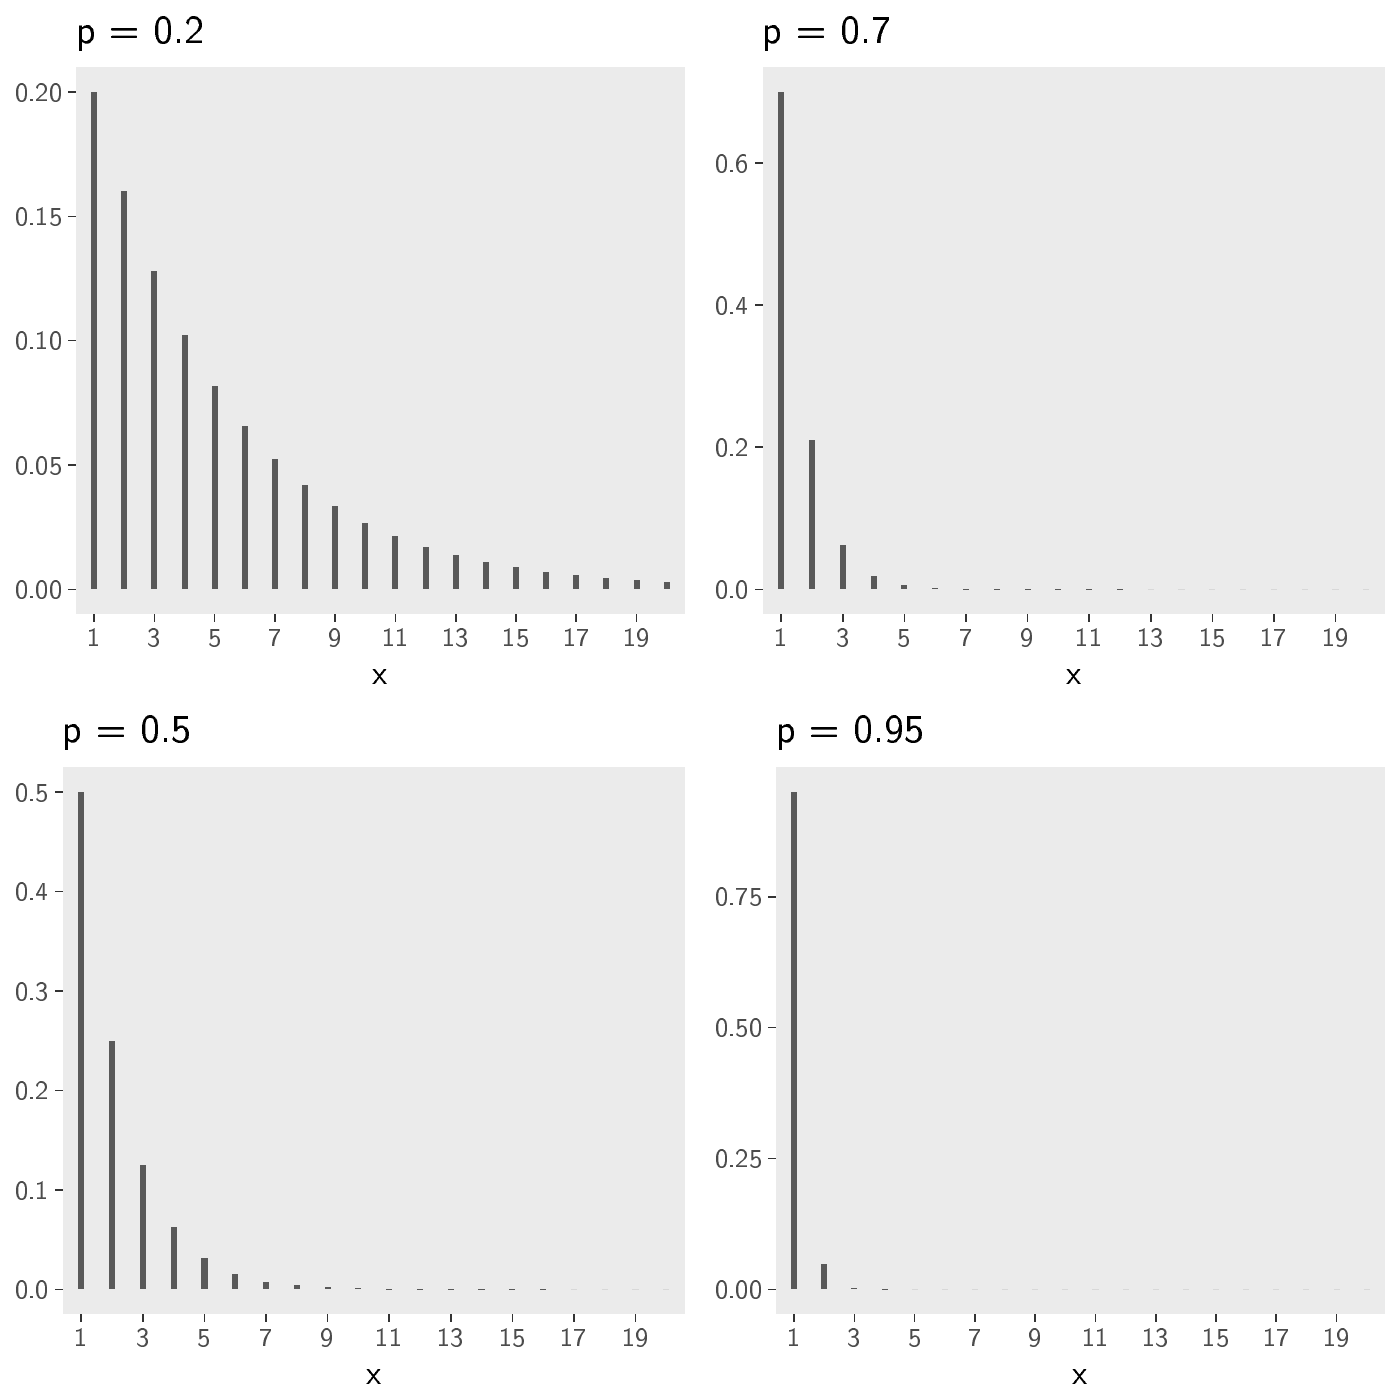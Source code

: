 % Created by tikzDevice version 0.10.1 on 2017-08-31 11:41:13
% !TEX encoding = UTF-8 Unicode
\documentclass[english,xcolor=svgnames, handout]{beamer}
\nonstopmode

\usepackage{tikz}

\usepackage[active,tightpage,psfixbb]{preview}

\PreviewEnvironment{pgfpicture}

\setlength\PreviewBorder{0pt}

\newcommand{\SweaveOpts}[1]{}  % do not interfere with LaTeX
\newcommand{\SweaveInput}[1]{} % because they are not real TeX commands
\newcommand{\Sexpr}[1]{}       % will only be parsed by R


\usepackage{mathpazo}
\usepackage[T1]{fontenc}
\usepackage[latin9]{inputenc}
\setcounter{secnumdepth}{3}
\setcounter{tocdepth}{3}
\usepackage{calc}
\usepackage{amsmath}
\usepackage{amssymb}
\usepackage{graphicx}

\makeatletter
%%%%%%%%%%%%%%%%%%%%%%%%%%%%%% Textclass specific LaTeX commands.
 % this default might be overridden by plain title style
 \newcommand\makebeamertitle{\frame{\maketitle}}%
 % (ERT) argument for the TOC
 \AtBeginDocument{%
   \let\origtableofcontents=\tableofcontents
   \def\tableofcontents{\@ifnextchar[{\origtableofcontents}{\gobbletableofcontents}}
   \def\gobbletableofcontents#1{\origtableofcontents}
 }

%%%%%%%%%%%%%%%%%%%%%%%%%%%%%% User specified LaTeX commands.
\setcounter{MaxMatrixCols}{10}
\usepackage{graphicx}
\usepackage{amsmath}
\usepackage{mathpazo}
\usepackage{hyperref}
%\usepackage{multimedia}
\usepackage{movie15}
\usepackage{xcolor}
\usepackage{colortbl}
\definecolor{RawSienna}{cmyk}{0,0.87,0.82,0.31}
\definecolor{gray97}{cmyk}{0,0,0,0.03}
\definecolor{robinsegg}{cmyk}{0.18,0.04,0,0.07}
\definecolor{cola}{cmyk}{0,0.315,0.35,0.155}

\newenvironment{stepenumerate}{\begin{enumerate}[<+->]}{\end{enumerate}}
\newenvironment{stepitemize}{\begin{itemize}[<+->]}{\end{itemize} }
\newenvironment{stepenumeratewithalert}{\begin{enumerate}[<+-| alert@+>]}{\end{enumerate}}
\newenvironment{stepitemizewithalert}{\begin{itemize}[<+-| alert@+>]}{\end{itemize} }
\usecolortheme[named=RawSienna]{structure}
%\usecolortheme[RGB={205,0,0}]{structure}
\setbeamertemplate{navigation symbols}{}
\useoutertheme{infolines}
\usetheme{default}
\setbeamertemplate{blocks}[shadow=true]
%\setbeamerfont{structure}{shape=\itshape}
\usefonttheme{structuresmallcapsserif}
\setbeamertemplate{background canvas}{
 % \ifnum \thepage>0 \relax % we are on the first page
%\includegraphics[width=\paperwidth,height=\paperheight]{/home/mv/Dropbox/Foton/IconsWallpaper/greyribbonLighter.jpg}
 % \else
 	% No background for page 2 and onwards
 % \fi
}

\makeatother

\usepackage{babel}

\begin{document}

\begin{tikzpicture}[x=1pt,y=1pt]
\definecolor{fillColor}{RGB}{255,255,255}
\path[use as bounding box,fill=fillColor,fill opacity=0.00] (0,0) rectangle (505.89,505.89);
\begin{scope}
\path[clip] (  0.00,252.94) rectangle (252.94,505.89);
\definecolor{drawColor}{RGB}{255,255,255}
\definecolor{fillColor}{RGB}{255,255,255}

\path[draw=drawColor,line width= 0.6pt,line join=round,line cap=round,fill=fillColor] (  0.00,252.94) rectangle (252.94,505.89);
\end{scope}
\begin{scope}
\path[clip] ( 27.47,283.95) rectangle (247.44,481.63);
\definecolor{fillColor}{gray}{0.92}

\path[fill=fillColor] ( 27.47,283.95) rectangle (247.44,481.63);
\definecolor{fillColor}{gray}{0.35}

\path[fill=fillColor] ( 32.92,292.93) rectangle ( 35.09,472.64);

\path[fill=fillColor] ( 43.81,292.93) rectangle ( 45.98,436.70);

\path[fill=fillColor] ( 54.70,292.93) rectangle ( 56.87,407.95);

\path[fill=fillColor] ( 65.59,292.93) rectangle ( 67.76,384.94);

\path[fill=fillColor] ( 76.48,292.93) rectangle ( 78.65,366.54);

\path[fill=fillColor] ( 87.37,292.93) rectangle ( 89.54,351.82);

\path[fill=fillColor] ( 98.25,292.93) rectangle (100.43,340.04);

\path[fill=fillColor] (109.14,292.93) rectangle (111.32,330.62);

\path[fill=fillColor] (120.03,292.93) rectangle (122.21,323.08);

\path[fill=fillColor] (130.92,292.93) rectangle (133.10,317.05);

\path[fill=fillColor] (141.81,292.93) rectangle (143.99,312.23);

\path[fill=fillColor] (152.70,292.93) rectangle (154.88,308.37);

\path[fill=fillColor] (163.59,292.93) rectangle (165.77,305.28);

\path[fill=fillColor] (174.48,292.93) rectangle (176.66,302.81);

\path[fill=fillColor] (185.37,292.93) rectangle (187.55,300.84);

\path[fill=fillColor] (196.26,292.93) rectangle (198.44,299.26);

\path[fill=fillColor] (207.15,292.93) rectangle (209.33,297.99);

\path[fill=fillColor] (218.04,292.93) rectangle (220.22,296.98);

\path[fill=fillColor] (228.93,292.93) rectangle (231.11,296.17);

\path[fill=fillColor] (239.82,292.93) rectangle (242.00,295.52);
\end{scope}
\begin{scope}
\path[clip] (  0.00,  0.00) rectangle (505.89,505.89);
\definecolor{drawColor}{gray}{0.30}

\node[text=drawColor,anchor=base east,inner sep=0pt, outer sep=0pt, scale=  0.88] at ( 22.52,289.59) {0.00};

\node[text=drawColor,anchor=base east,inner sep=0pt, outer sep=0pt, scale=  0.88] at ( 22.52,334.52) {0.05};

\node[text=drawColor,anchor=base east,inner sep=0pt, outer sep=0pt, scale=  0.88] at ( 22.52,379.44) {0.10};

\node[text=drawColor,anchor=base east,inner sep=0pt, outer sep=0pt, scale=  0.88] at ( 22.52,424.37) {0.15};

\node[text=drawColor,anchor=base east,inner sep=0pt, outer sep=0pt, scale=  0.88] at ( 22.52,469.29) {0.20};
\end{scope}
\begin{scope}
\path[clip] (  0.00,  0.00) rectangle (505.89,505.89);
\definecolor{drawColor}{gray}{0.20}

\path[draw=drawColor,line width= 0.6pt,line join=round] ( 24.72,292.93) --
	( 27.47,292.93);

\path[draw=drawColor,line width= 0.6pt,line join=round] ( 24.72,337.86) --
	( 27.47,337.86);

\path[draw=drawColor,line width= 0.6pt,line join=round] ( 24.72,382.79) --
	( 27.47,382.79);

\path[draw=drawColor,line width= 0.6pt,line join=round] ( 24.72,427.71) --
	( 27.47,427.71);

\path[draw=drawColor,line width= 0.6pt,line join=round] ( 24.72,472.64) --
	( 27.47,472.64);
\end{scope}
\begin{scope}
\path[clip] (  0.00,  0.00) rectangle (505.89,505.89);
\definecolor{drawColor}{gray}{0.20}

\path[draw=drawColor,line width= 0.6pt,line join=round] ( 34.01,281.20) --
	( 34.01,283.95);

\path[draw=drawColor,line width= 0.6pt,line join=round] ( 55.78,281.20) --
	( 55.78,283.95);

\path[draw=drawColor,line width= 0.6pt,line join=round] ( 77.56,281.20) --
	( 77.56,283.95);

\path[draw=drawColor,line width= 0.6pt,line join=round] ( 99.34,281.20) --
	( 99.34,283.95);

\path[draw=drawColor,line width= 0.6pt,line join=round] (121.12,281.20) --
	(121.12,283.95);

\path[draw=drawColor,line width= 0.6pt,line join=round] (142.90,281.20) --
	(142.90,283.95);

\path[draw=drawColor,line width= 0.6pt,line join=round] (164.68,281.20) --
	(164.68,283.95);

\path[draw=drawColor,line width= 0.6pt,line join=round] (186.46,281.20) --
	(186.46,283.95);

\path[draw=drawColor,line width= 0.6pt,line join=round] (208.24,281.20) --
	(208.24,283.95);

\path[draw=drawColor,line width= 0.6pt,line join=round] (230.02,281.20) --
	(230.02,283.95);
\end{scope}
\begin{scope}
\path[clip] (  0.00,  0.00) rectangle (505.89,505.89);
\definecolor{drawColor}{gray}{0.30}

\node[text=drawColor,anchor=base,inner sep=0pt, outer sep=0pt, scale=  0.88] at ( 34.01,272.31) {1};

\node[text=drawColor,anchor=base,inner sep=0pt, outer sep=0pt, scale=  0.88] at ( 55.78,272.31) {3};

\node[text=drawColor,anchor=base,inner sep=0pt, outer sep=0pt, scale=  0.88] at ( 77.56,272.31) {5};

\node[text=drawColor,anchor=base,inner sep=0pt, outer sep=0pt, scale=  0.88] at ( 99.34,272.31) {7};

\node[text=drawColor,anchor=base,inner sep=0pt, outer sep=0pt, scale=  0.88] at (121.12,272.31) {9};

\node[text=drawColor,anchor=base,inner sep=0pt, outer sep=0pt, scale=  0.88] at (142.90,272.31) {11};

\node[text=drawColor,anchor=base,inner sep=0pt, outer sep=0pt, scale=  0.88] at (164.68,272.31) {13};

\node[text=drawColor,anchor=base,inner sep=0pt, outer sep=0pt, scale=  0.88] at (186.46,272.31) {15};

\node[text=drawColor,anchor=base,inner sep=0pt, outer sep=0pt, scale=  0.88] at (208.24,272.31) {17};

\node[text=drawColor,anchor=base,inner sep=0pt, outer sep=0pt, scale=  0.88] at (230.02,272.31) {19};
\end{scope}
\begin{scope}
\path[clip] (  0.00,  0.00) rectangle (505.89,505.89);
\definecolor{drawColor}{RGB}{0,0,0}

\node[text=drawColor,anchor=base,inner sep=0pt, outer sep=0pt, scale=  1.10] at (137.46,258.44) {x};
\end{scope}
\begin{scope}
\path[clip] (  0.00,  0.00) rectangle (505.89,505.89);
\definecolor{drawColor}{RGB}{0,0,0}

\node[text=drawColor,anchor=base west,inner sep=0pt, outer sep=0pt, scale=  1.32] at ( 27.47,490.35) {p = 0.2};
\end{scope}
\begin{scope}
\path[clip] (  0.00,  0.00) rectangle (252.94,252.94);
\definecolor{drawColor}{RGB}{255,255,255}
\definecolor{fillColor}{RGB}{255,255,255}

\path[draw=drawColor,line width= 0.6pt,line join=round,line cap=round,fill=fillColor] (  0.00,  0.00) rectangle (252.94,252.94);
\end{scope}
\begin{scope}
\path[clip] ( 22.68, 31.00) rectangle (247.45,228.68);
\definecolor{fillColor}{gray}{0.92}

\path[fill=fillColor] ( 22.68, 31.00) rectangle (247.45,228.68);
\definecolor{fillColor}{gray}{0.35}

\path[fill=fillColor] ( 28.25, 39.99) rectangle ( 30.47,219.69);

\path[fill=fillColor] ( 39.37, 39.99) rectangle ( 41.60,129.84);

\path[fill=fillColor] ( 50.50, 39.99) rectangle ( 52.73, 84.92);

\path[fill=fillColor] ( 61.63, 39.99) rectangle ( 63.85, 62.45);

\path[fill=fillColor] ( 72.75, 39.99) rectangle ( 74.98, 51.22);

\path[fill=fillColor] ( 83.88, 39.99) rectangle ( 86.11, 45.61);

\path[fill=fillColor] ( 95.01, 39.99) rectangle ( 97.23, 42.80);

\path[fill=fillColor] (106.13, 39.99) rectangle (108.36, 41.39);

\path[fill=fillColor] (117.26, 39.99) rectangle (119.49, 40.69);

\path[fill=fillColor] (128.39, 39.99) rectangle (130.61, 40.34);

\path[fill=fillColor] (139.52, 39.99) rectangle (141.74, 40.17);

\path[fill=fillColor] (150.64, 39.99) rectangle (152.87, 40.08);

\path[fill=fillColor] (161.77, 39.99) rectangle (163.99, 40.03);

\path[fill=fillColor] (172.90, 39.99) rectangle (175.12, 40.01);

\path[fill=fillColor] (184.02, 39.99) rectangle (186.25, 40.00);

\path[fill=fillColor] (195.15, 39.99) rectangle (197.37, 40.00);

\path[fill=fillColor] (206.28, 39.99) rectangle (208.50, 39.99);

\path[fill=fillColor] (217.40, 39.99) rectangle (219.63, 39.99);

\path[fill=fillColor] (228.53, 39.99) rectangle (230.75, 39.99);

\path[fill=fillColor] (239.66, 39.99) rectangle (241.88, 39.99);
\end{scope}
\begin{scope}
\path[clip] (  0.00,  0.00) rectangle (505.89,505.89);
\definecolor{drawColor}{gray}{0.30}

\node[text=drawColor,anchor=base east,inner sep=0pt, outer sep=0pt, scale=  0.88] at ( 17.73, 36.64) {0.0};

\node[text=drawColor,anchor=base east,inner sep=0pt, outer sep=0pt, scale=  0.88] at ( 17.73, 72.59) {0.1};

\node[text=drawColor,anchor=base east,inner sep=0pt, outer sep=0pt, scale=  0.88] at ( 17.73,108.53) {0.2};

\node[text=drawColor,anchor=base east,inner sep=0pt, outer sep=0pt, scale=  0.88] at ( 17.73,144.47) {0.3};

\node[text=drawColor,anchor=base east,inner sep=0pt, outer sep=0pt, scale=  0.88] at ( 17.73,180.41) {0.4};

\node[text=drawColor,anchor=base east,inner sep=0pt, outer sep=0pt, scale=  0.88] at ( 17.73,216.35) {0.5};
\end{scope}
\begin{scope}
\path[clip] (  0.00,  0.00) rectangle (505.89,505.89);
\definecolor{drawColor}{gray}{0.20}

\path[draw=drawColor,line width= 0.6pt,line join=round] ( 19.93, 39.99) --
	( 22.68, 39.99);

\path[draw=drawColor,line width= 0.6pt,line join=round] ( 19.93, 75.93) --
	( 22.68, 75.93);

\path[draw=drawColor,line width= 0.6pt,line join=round] ( 19.93,111.87) --
	( 22.68,111.87);

\path[draw=drawColor,line width= 0.6pt,line join=round] ( 19.93,147.81) --
	( 22.68,147.81);

\path[draw=drawColor,line width= 0.6pt,line join=round] ( 19.93,183.75) --
	( 22.68,183.75);

\path[draw=drawColor,line width= 0.6pt,line join=round] ( 19.93,219.69) --
	( 22.68,219.69);
\end{scope}
\begin{scope}
\path[clip] (  0.00,  0.00) rectangle (505.89,505.89);
\definecolor{drawColor}{gray}{0.20}

\path[draw=drawColor,line width= 0.6pt,line join=round] ( 29.36, 28.25) --
	( 29.36, 31.00);

\path[draw=drawColor,line width= 0.6pt,line join=round] ( 51.61, 28.25) --
	( 51.61, 31.00);

\path[draw=drawColor,line width= 0.6pt,line join=round] ( 73.87, 28.25) --
	( 73.87, 31.00);

\path[draw=drawColor,line width= 0.6pt,line join=round] ( 96.12, 28.25) --
	( 96.12, 31.00);

\path[draw=drawColor,line width= 0.6pt,line join=round] (118.37, 28.25) --
	(118.37, 31.00);

\path[draw=drawColor,line width= 0.6pt,line join=round] (140.63, 28.25) --
	(140.63, 31.00);

\path[draw=drawColor,line width= 0.6pt,line join=round] (162.88, 28.25) --
	(162.88, 31.00);

\path[draw=drawColor,line width= 0.6pt,line join=round] (185.14, 28.25) --
	(185.14, 31.00);

\path[draw=drawColor,line width= 0.6pt,line join=round] (207.39, 28.25) --
	(207.39, 31.00);

\path[draw=drawColor,line width= 0.6pt,line join=round] (229.64, 28.25) --
	(229.64, 31.00);
\end{scope}
\begin{scope}
\path[clip] (  0.00,  0.00) rectangle (505.89,505.89);
\definecolor{drawColor}{gray}{0.30}

\node[text=drawColor,anchor=base,inner sep=0pt, outer sep=0pt, scale=  0.88] at ( 29.36, 19.36) {1};

\node[text=drawColor,anchor=base,inner sep=0pt, outer sep=0pt, scale=  0.88] at ( 51.61, 19.36) {3};

\node[text=drawColor,anchor=base,inner sep=0pt, outer sep=0pt, scale=  0.88] at ( 73.87, 19.36) {5};

\node[text=drawColor,anchor=base,inner sep=0pt, outer sep=0pt, scale=  0.88] at ( 96.12, 19.36) {7};

\node[text=drawColor,anchor=base,inner sep=0pt, outer sep=0pt, scale=  0.88] at (118.37, 19.36) {9};

\node[text=drawColor,anchor=base,inner sep=0pt, outer sep=0pt, scale=  0.88] at (140.63, 19.36) {11};

\node[text=drawColor,anchor=base,inner sep=0pt, outer sep=0pt, scale=  0.88] at (162.88, 19.36) {13};

\node[text=drawColor,anchor=base,inner sep=0pt, outer sep=0pt, scale=  0.88] at (185.14, 19.36) {15};

\node[text=drawColor,anchor=base,inner sep=0pt, outer sep=0pt, scale=  0.88] at (207.39, 19.36) {17};

\node[text=drawColor,anchor=base,inner sep=0pt, outer sep=0pt, scale=  0.88] at (229.64, 19.36) {19};
\end{scope}
\begin{scope}
\path[clip] (  0.00,  0.00) rectangle (505.89,505.89);
\definecolor{drawColor}{RGB}{0,0,0}

\node[text=drawColor,anchor=base,inner sep=0pt, outer sep=0pt, scale=  1.10] at (135.06,  5.50) {x};
\end{scope}
\begin{scope}
\path[clip] (  0.00,  0.00) rectangle (505.89,505.89);
\definecolor{drawColor}{RGB}{0,0,0}

\node[text=drawColor,anchor=base west,inner sep=0pt, outer sep=0pt, scale=  1.32] at ( 22.68,237.41) {p = 0.5};
\end{scope}
\begin{scope}
\path[clip] (252.94,252.94) rectangle (505.89,505.89);
\definecolor{drawColor}{RGB}{255,255,255}
\definecolor{fillColor}{RGB}{255,255,255}

\path[draw=drawColor,line width= 0.6pt,line join=round,line cap=round,fill=fillColor] (252.94,252.94) rectangle (505.89,505.89);
\end{scope}
\begin{scope}
\path[clip] (275.63,283.95) rectangle (500.39,481.63);
\definecolor{fillColor}{gray}{0.92}

\path[fill=fillColor] (275.63,283.95) rectangle (500.39,481.63);
\definecolor{fillColor}{gray}{0.35}

\path[fill=fillColor] (281.19,292.93) rectangle (283.42,472.64);

\path[fill=fillColor] (292.32,292.93) rectangle (294.54,346.85);

\path[fill=fillColor] (303.45,292.93) rectangle (305.67,309.11);

\path[fill=fillColor] (314.57,292.93) rectangle (316.80,297.79);

\path[fill=fillColor] (325.70,292.93) rectangle (327.92,294.39);

\path[fill=fillColor] (336.83,292.93) rectangle (339.05,293.37);

\path[fill=fillColor] (347.95,292.93) rectangle (350.18,293.07);

\path[fill=fillColor] (359.08,292.93) rectangle (361.31,292.97);

\path[fill=fillColor] (370.21,292.93) rectangle (372.43,292.95);

\path[fill=fillColor] (381.33,292.93) rectangle (383.56,292.94);

\path[fill=fillColor] (392.46,292.93) rectangle (394.69,292.94);

\path[fill=fillColor] (403.59,292.93) rectangle (405.81,292.94);

\path[fill=fillColor] (414.71,292.93) rectangle (416.94,292.93);

\path[fill=fillColor] (425.84,292.93) rectangle (428.07,292.93);

\path[fill=fillColor] (436.97,292.93) rectangle (439.19,292.93);

\path[fill=fillColor] (448.09,292.93) rectangle (450.32,292.93);

\path[fill=fillColor] (459.22,292.93) rectangle (461.45,292.93);

\path[fill=fillColor] (470.35,292.93) rectangle (472.57,292.93);

\path[fill=fillColor] (481.47,292.93) rectangle (483.70,292.93);

\path[fill=fillColor] (492.60,292.93) rectangle (494.83,292.93);
\end{scope}
\begin{scope}
\path[clip] (  0.00,  0.00) rectangle (505.89,505.89);
\definecolor{drawColor}{gray}{0.30}

\node[text=drawColor,anchor=base east,inner sep=0pt, outer sep=0pt, scale=  0.88] at (270.68,289.59) {0.0};

\node[text=drawColor,anchor=base east,inner sep=0pt, outer sep=0pt, scale=  0.88] at (270.68,340.93) {0.2};

\node[text=drawColor,anchor=base east,inner sep=0pt, outer sep=0pt, scale=  0.88] at (270.68,392.28) {0.4};

\node[text=drawColor,anchor=base east,inner sep=0pt, outer sep=0pt, scale=  0.88] at (270.68,443.62) {0.6};
\end{scope}
\begin{scope}
\path[clip] (  0.00,  0.00) rectangle (505.89,505.89);
\definecolor{drawColor}{gray}{0.20}

\path[draw=drawColor,line width= 0.6pt,line join=round] (272.88,292.93) --
	(275.63,292.93);

\path[draw=drawColor,line width= 0.6pt,line join=round] (272.88,344.28) --
	(275.63,344.28);

\path[draw=drawColor,line width= 0.6pt,line join=round] (272.88,395.62) --
	(275.63,395.62);

\path[draw=drawColor,line width= 0.6pt,line join=round] (272.88,446.97) --
	(275.63,446.97);
\end{scope}
\begin{scope}
\path[clip] (  0.00,  0.00) rectangle (505.89,505.89);
\definecolor{drawColor}{gray}{0.20}

\path[draw=drawColor,line width= 0.6pt,line join=round] (282.31,281.20) --
	(282.31,283.95);

\path[draw=drawColor,line width= 0.6pt,line join=round] (304.56,281.20) --
	(304.56,283.95);

\path[draw=drawColor,line width= 0.6pt,line join=round] (326.81,281.20) --
	(326.81,283.95);

\path[draw=drawColor,line width= 0.6pt,line join=round] (349.07,281.20) --
	(349.07,283.95);

\path[draw=drawColor,line width= 0.6pt,line join=round] (371.32,281.20) --
	(371.32,283.95);

\path[draw=drawColor,line width= 0.6pt,line join=round] (393.57,281.20) --
	(393.57,283.95);

\path[draw=drawColor,line width= 0.6pt,line join=round] (415.83,281.20) --
	(415.83,283.95);

\path[draw=drawColor,line width= 0.6pt,line join=round] (438.08,281.20) --
	(438.08,283.95);

\path[draw=drawColor,line width= 0.6pt,line join=round] (460.33,281.20) --
	(460.33,283.95);

\path[draw=drawColor,line width= 0.6pt,line join=round] (482.59,281.20) --
	(482.59,283.95);
\end{scope}
\begin{scope}
\path[clip] (  0.00,  0.00) rectangle (505.89,505.89);
\definecolor{drawColor}{gray}{0.30}

\node[text=drawColor,anchor=base,inner sep=0pt, outer sep=0pt, scale=  0.88] at (282.31,272.31) {1};

\node[text=drawColor,anchor=base,inner sep=0pt, outer sep=0pt, scale=  0.88] at (304.56,272.31) {3};

\node[text=drawColor,anchor=base,inner sep=0pt, outer sep=0pt, scale=  0.88] at (326.81,272.31) {5};

\node[text=drawColor,anchor=base,inner sep=0pt, outer sep=0pt, scale=  0.88] at (349.07,272.31) {7};

\node[text=drawColor,anchor=base,inner sep=0pt, outer sep=0pt, scale=  0.88] at (371.32,272.31) {9};

\node[text=drawColor,anchor=base,inner sep=0pt, outer sep=0pt, scale=  0.88] at (393.57,272.31) {11};

\node[text=drawColor,anchor=base,inner sep=0pt, outer sep=0pt, scale=  0.88] at (415.83,272.31) {13};

\node[text=drawColor,anchor=base,inner sep=0pt, outer sep=0pt, scale=  0.88] at (438.08,272.31) {15};

\node[text=drawColor,anchor=base,inner sep=0pt, outer sep=0pt, scale=  0.88] at (460.33,272.31) {17};

\node[text=drawColor,anchor=base,inner sep=0pt, outer sep=0pt, scale=  0.88] at (482.59,272.31) {19};
\end{scope}
\begin{scope}
\path[clip] (  0.00,  0.00) rectangle (505.89,505.89);
\definecolor{drawColor}{RGB}{0,0,0}

\node[text=drawColor,anchor=base,inner sep=0pt, outer sep=0pt, scale=  1.10] at (388.01,258.44) {x};
\end{scope}
\begin{scope}
\path[clip] (  0.00,  0.00) rectangle (505.89,505.89);
\definecolor{drawColor}{RGB}{0,0,0}

\node[text=drawColor,anchor=base west,inner sep=0pt, outer sep=0pt, scale=  1.32] at (275.63,490.35) {p = 0.7};
\end{scope}
\begin{scope}
\path[clip] (252.94,  0.00) rectangle (505.89,252.94);
\definecolor{drawColor}{RGB}{255,255,255}
\definecolor{fillColor}{RGB}{255,255,255}

\path[draw=drawColor,line width= 0.6pt,line join=round,line cap=round,fill=fillColor] (252.94,  0.00) rectangle (505.89,252.94);
\end{scope}
\begin{scope}
\path[clip] (280.42, 31.00) rectangle (500.39,228.68);
\definecolor{fillColor}{gray}{0.92}

\path[fill=fillColor] (280.42, 31.00) rectangle (500.39,228.68);
\definecolor{fillColor}{gray}{0.35}

\path[fill=fillColor] (285.86, 39.99) rectangle (288.04,219.69);

\path[fill=fillColor] (296.75, 39.99) rectangle (298.93, 48.98);

\path[fill=fillColor] (307.64, 39.99) rectangle (309.82, 40.44);

\path[fill=fillColor] (318.53, 39.99) rectangle (320.71, 40.01);

\path[fill=fillColor] (329.42, 39.99) rectangle (331.60, 39.99);

\path[fill=fillColor] (340.31, 39.99) rectangle (342.49, 39.99);

\path[fill=fillColor] (351.20, 39.99) rectangle (353.38, 39.99);

\path[fill=fillColor] (362.09, 39.99) rectangle (364.27, 39.99);

\path[fill=fillColor] (372.98, 39.99) rectangle (375.16, 39.99);

\path[fill=fillColor] (383.87, 39.99) rectangle (386.05, 39.99);

\path[fill=fillColor] (394.76, 39.99) rectangle (396.94, 39.99);

\path[fill=fillColor] (405.65, 39.99) rectangle (407.83, 39.99);

\path[fill=fillColor] (416.54, 39.99) rectangle (418.72, 39.99);

\path[fill=fillColor] (427.43, 39.99) rectangle (429.61, 39.99);

\path[fill=fillColor] (438.32, 39.99) rectangle (440.50, 39.99);

\path[fill=fillColor] (449.21, 39.99) rectangle (451.39, 39.99);

\path[fill=fillColor] (460.10, 39.99) rectangle (462.28, 39.99);

\path[fill=fillColor] (470.99, 39.99) rectangle (473.17, 39.99);

\path[fill=fillColor] (481.88, 39.99) rectangle (484.06, 39.99);

\path[fill=fillColor] (492.77, 39.99) rectangle (494.95, 39.99);
\end{scope}
\begin{scope}
\path[clip] (  0.00,  0.00) rectangle (505.89,505.89);
\definecolor{drawColor}{gray}{0.30}

\node[text=drawColor,anchor=base east,inner sep=0pt, outer sep=0pt, scale=  0.88] at (275.47, 36.64) {0.00};

\node[text=drawColor,anchor=base east,inner sep=0pt, outer sep=0pt, scale=  0.88] at (275.47, 83.94) {0.25};

\node[text=drawColor,anchor=base east,inner sep=0pt, outer sep=0pt, scale=  0.88] at (275.47,131.23) {0.50};

\node[text=drawColor,anchor=base east,inner sep=0pt, outer sep=0pt, scale=  0.88] at (275.47,178.52) {0.75};
\end{scope}
\begin{scope}
\path[clip] (  0.00,  0.00) rectangle (505.89,505.89);
\definecolor{drawColor}{gray}{0.20}

\path[draw=drawColor,line width= 0.6pt,line join=round] (277.67, 39.99) --
	(280.42, 39.99);

\path[draw=drawColor,line width= 0.6pt,line join=round] (277.67, 87.28) --
	(280.42, 87.28);

\path[draw=drawColor,line width= 0.6pt,line join=round] (277.67,134.57) --
	(280.42,134.57);

\path[draw=drawColor,line width= 0.6pt,line join=round] (277.67,181.86) --
	(280.42,181.86);
\end{scope}
\begin{scope}
\path[clip] (  0.00,  0.00) rectangle (505.89,505.89);
\definecolor{drawColor}{gray}{0.20}

\path[draw=drawColor,line width= 0.6pt,line join=round] (286.95, 28.25) --
	(286.95, 31.00);

\path[draw=drawColor,line width= 0.6pt,line join=round] (308.73, 28.25) --
	(308.73, 31.00);

\path[draw=drawColor,line width= 0.6pt,line join=round] (330.51, 28.25) --
	(330.51, 31.00);

\path[draw=drawColor,line width= 0.6pt,line join=round] (352.29, 28.25) --
	(352.29, 31.00);

\path[draw=drawColor,line width= 0.6pt,line join=round] (374.07, 28.25) --
	(374.07, 31.00);

\path[draw=drawColor,line width= 0.6pt,line join=round] (395.85, 28.25) --
	(395.85, 31.00);

\path[draw=drawColor,line width= 0.6pt,line join=round] (417.63, 28.25) --
	(417.63, 31.00);

\path[draw=drawColor,line width= 0.6pt,line join=round] (439.41, 28.25) --
	(439.41, 31.00);

\path[draw=drawColor,line width= 0.6pt,line join=round] (461.19, 28.25) --
	(461.19, 31.00);

\path[draw=drawColor,line width= 0.6pt,line join=round] (482.97, 28.25) --
	(482.97, 31.00);
\end{scope}
\begin{scope}
\path[clip] (  0.00,  0.00) rectangle (505.89,505.89);
\definecolor{drawColor}{gray}{0.30}

\node[text=drawColor,anchor=base,inner sep=0pt, outer sep=0pt, scale=  0.88] at (286.95, 19.36) {1};

\node[text=drawColor,anchor=base,inner sep=0pt, outer sep=0pt, scale=  0.88] at (308.73, 19.36) {3};

\node[text=drawColor,anchor=base,inner sep=0pt, outer sep=0pt, scale=  0.88] at (330.51, 19.36) {5};

\node[text=drawColor,anchor=base,inner sep=0pt, outer sep=0pt, scale=  0.88] at (352.29, 19.36) {7};

\node[text=drawColor,anchor=base,inner sep=0pt, outer sep=0pt, scale=  0.88] at (374.07, 19.36) {9};

\node[text=drawColor,anchor=base,inner sep=0pt, outer sep=0pt, scale=  0.88] at (395.85, 19.36) {11};

\node[text=drawColor,anchor=base,inner sep=0pt, outer sep=0pt, scale=  0.88] at (417.63, 19.36) {13};

\node[text=drawColor,anchor=base,inner sep=0pt, outer sep=0pt, scale=  0.88] at (439.41, 19.36) {15};

\node[text=drawColor,anchor=base,inner sep=0pt, outer sep=0pt, scale=  0.88] at (461.19, 19.36) {17};

\node[text=drawColor,anchor=base,inner sep=0pt, outer sep=0pt, scale=  0.88] at (482.97, 19.36) {19};
\end{scope}
\begin{scope}
\path[clip] (  0.00,  0.00) rectangle (505.89,505.89);
\definecolor{drawColor}{RGB}{0,0,0}

\node[text=drawColor,anchor=base,inner sep=0pt, outer sep=0pt, scale=  1.10] at (390.40,  5.50) {x};
\end{scope}
\begin{scope}
\path[clip] (  0.00,  0.00) rectangle (505.89,505.89);
\definecolor{drawColor}{RGB}{0,0,0}

\node[text=drawColor,anchor=base west,inner sep=0pt, outer sep=0pt, scale=  1.32] at (280.42,237.41) {p = 0.95};
\end{scope}
\end{tikzpicture}

\end{document}
